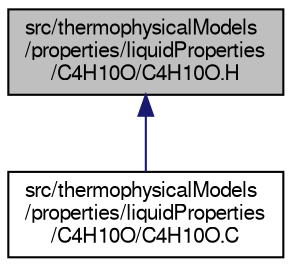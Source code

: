 digraph "src/thermophysicalModels/properties/liquidProperties/C4H10O/C4H10O.H"
{
  bgcolor="transparent";
  edge [fontname="FreeSans",fontsize="10",labelfontname="FreeSans",labelfontsize="10"];
  node [fontname="FreeSans",fontsize="10",shape=record];
  Node92 [label="src/thermophysicalModels\l/properties/liquidProperties\l/C4H10O/C4H10O.H",height=0.2,width=0.4,color="black", fillcolor="grey75", style="filled", fontcolor="black"];
  Node92 -> Node93 [dir="back",color="midnightblue",fontsize="10",style="solid",fontname="FreeSans"];
  Node93 [label="src/thermophysicalModels\l/properties/liquidProperties\l/C4H10O/C4H10O.C",height=0.2,width=0.4,color="black",URL="$a15716.html"];
}
